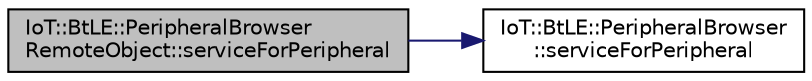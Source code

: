 digraph "IoT::BtLE::PeripheralBrowserRemoteObject::serviceForPeripheral"
{
 // LATEX_PDF_SIZE
  edge [fontname="Helvetica",fontsize="10",labelfontname="Helvetica",labelfontsize="10"];
  node [fontname="Helvetica",fontsize="10",shape=record];
  rankdir="LR";
  Node1 [label="IoT::BtLE::PeripheralBrowser\lRemoteObject::serviceForPeripheral",height=0.2,width=0.4,color="black", fillcolor="grey75", style="filled", fontcolor="black",tooltip="Returns the TypeId of the class."];
  Node1 -> Node2 [color="midnightblue",fontsize="10",style="solid",fontname="Helvetica"];
  Node2 [label="IoT::BtLE::PeripheralBrowser\l::serviceForPeripheral",height=0.2,width=0.4,color="black", fillcolor="white", style="filled",URL="$classIoT_1_1BtLE_1_1PeripheralBrowser.html#a81c9d8060a775425499d800b9a553374",tooltip=" "];
}
